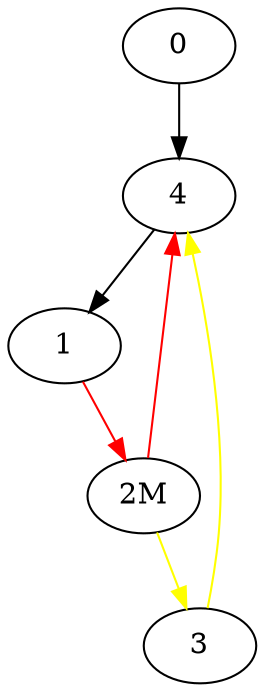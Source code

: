 Digraph G {
0->4;
edge [color=red];
1->"2M";
edge [color=black];
edge [color=red];
"2M"->4;
edge [color=black];
edge [color=yellow];
"2M"->3;
edge [color=black];
edge [color=yellow];
3->4;
edge [color=black];
3;
4->1;
}
